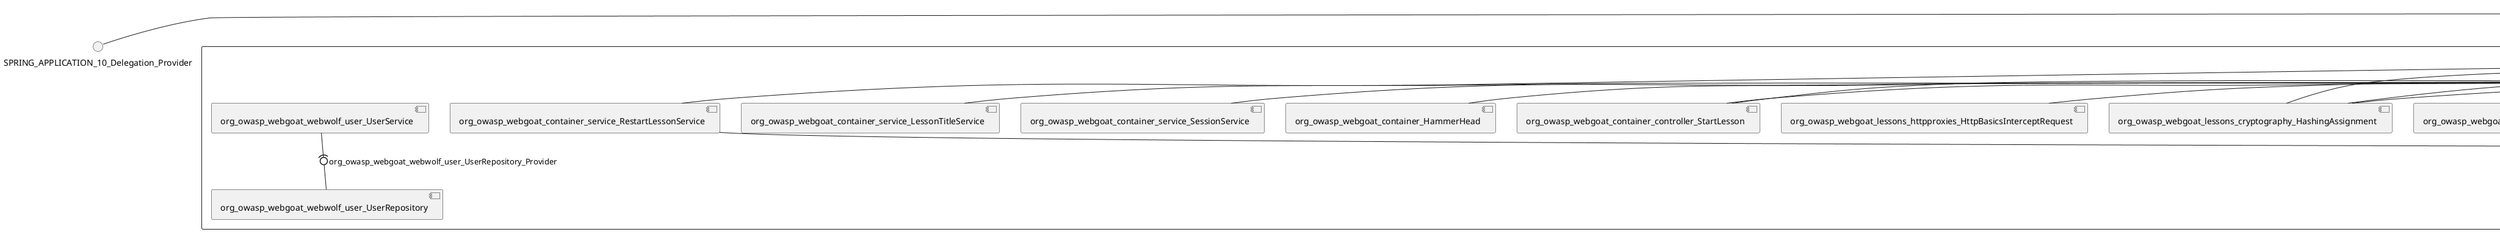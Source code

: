 @startuml
skinparam fixCircleLabelOverlapping true
skinparam componentStyle uml2
() SPRING_APPLICATION_10_Delegation_Provider
() SPRING_APPLICATION_11_Delegation_Provider
() SPRING_APPLICATION_12_Delegation_Provider
() SPRING_APPLICATION_13_Delegation_Provider
() SPRING_APPLICATION_14_Delegation_Provider
() SPRING_APPLICATION_15_Delegation_Provider
() SPRING_APPLICATION_16_Delegation_Provider
() SPRING_APPLICATION_2_Delegation_Provider
() SPRING_APPLICATION_3_Delegation_Provider
() SPRING_APPLICATION_4_Delegation_Provider
() SPRING_APPLICATION_5_Delegation_Provider
() SPRING_APPLICATION_6_Delegation_Provider
() SPRING_APPLICATION_7_Delegation_Provider
() SPRING_APPLICATION_8_Delegation_Provider
() SPRING_APPLICATION_9_Delegation_Provider
() SPRING_APPLICATION_BypassRestrictions_FieldRestrictions_POST_Delegation_Provider
() SPRING_APPLICATION_BypassRestrictions_frontendValidation_POST_Delegation_Provider
() SPRING_APPLICATION_ChromeDevTools_dummy_POST_Delegation_Provider
() SPRING_APPLICATION_ChromeDevTools_network_POST_Delegation_Provider
() SPRING_APPLICATION_CrossSiteScriptingStored_stored_xss_POST_Delegation_Provider
() SPRING_APPLICATION_CrossSiteScriptingStored_stored_xss_follow_up_POST_Delegation_Provider
() SPRING_APPLICATION_CrossSiteScripting_attack1_POST_Delegation_Provider
() SPRING_APPLICATION_CrossSiteScripting_attack3_POST_Delegation_Provider
() SPRING_APPLICATION_CrossSiteScripting_attack4_POST_Delegation_Provider
() SPRING_APPLICATION_CrossSiteScripting_attack5a_GET_Delegation_Provider
() SPRING_APPLICATION_CrossSiteScripting_attack6a_POST_Delegation_Provider
() SPRING_APPLICATION_CrossSiteScripting_dom_follow_up_POST_Delegation_Provider
() SPRING_APPLICATION_CrossSiteScripting_phone_home_xss_POST_Delegation_Provider
() SPRING_APPLICATION_CrossSiteScripting_quiz_GET_POST_Delegation_Provider
() SPRING_APPLICATION_Delegation_Provider
() SPRING_APPLICATION_GET_10_Delegation_Provider
() SPRING_APPLICATION_GET_11_Delegation_Provider
() SPRING_APPLICATION_GET_2_Delegation_Provider
() SPRING_APPLICATION_GET_3_Delegation_Provider
() SPRING_APPLICATION_GET_4_Delegation_Provider
() SPRING_APPLICATION_GET_5_Delegation_Provider
() SPRING_APPLICATION_GET_6_Delegation_Provider
() SPRING_APPLICATION_GET_7_Delegation_Provider
() SPRING_APPLICATION_GET_8_Delegation_Provider
() SPRING_APPLICATION_GET_9_Delegation_Provider
() SPRING_APPLICATION_GET_Delegation_Provider
() SPRING_APPLICATION_HtmlTampering_task_POST_Delegation_Provider
() SPRING_APPLICATION_HttpBasics_attack1_POST_Delegation_Provider
() SPRING_APPLICATION_HttpBasics_attack2_POST_Delegation_Provider
() SPRING_APPLICATION_IDOR_diff_attributes_POST_Delegation_Provider
() SPRING_APPLICATION_IDOR_login_POST_Delegation_Provider
() SPRING_APPLICATION_IDOR_profile_alt_path_POST_Delegation_Provider
() SPRING_APPLICATION_InsecureDeserialization_task_POST_Delegation_Provider
() SPRING_APPLICATION_InsecureLogin_Delegation_Provider
() SPRING_APPLICATION_JWT_decode_POST_Delegation_Provider
() SPRING_APPLICATION_JWT_jku_Delegation_Provider
() SPRING_APPLICATION_JWT_kid_Delegation_Provider
() SPRING_APPLICATION_JWT_quiz_GET_POST_Delegation_Provider
() SPRING_APPLICATION_JWT_refresh_Delegation_Provider
() SPRING_APPLICATION_JWT_secret_POST_Delegation_Provider
() SPRING_APPLICATION_JWT_votings_Delegation_Provider
() SPRING_APPLICATION_LogSpoofing_log_bleeding_POST_Delegation_Provider
() SPRING_APPLICATION_LogSpoofing_log_spoofing_POST_Delegation_Provider
() SPRING_APPLICATION_POST_10_Delegation_Provider
() SPRING_APPLICATION_POST_11_Delegation_Provider
() SPRING_APPLICATION_POST_12_Delegation_Provider
() SPRING_APPLICATION_POST_13_Delegation_Provider
() SPRING_APPLICATION_POST_14_Delegation_Provider
() SPRING_APPLICATION_POST_15_Delegation_Provider
() SPRING_APPLICATION_POST_16_Delegation_Provider
() SPRING_APPLICATION_POST_17_Delegation_Provider
() SPRING_APPLICATION_POST_18_Delegation_Provider
() SPRING_APPLICATION_POST_2_Delegation_Provider
() SPRING_APPLICATION_POST_3_Delegation_Provider
() SPRING_APPLICATION_POST_4_Delegation_Provider
() SPRING_APPLICATION_POST_5_Delegation_Provider
() SPRING_APPLICATION_POST_6_Delegation_Provider
() SPRING_APPLICATION_POST_7_Delegation_Provider
() SPRING_APPLICATION_POST_8_Delegation_Provider
() SPRING_APPLICATION_POST_9_Delegation_Provider
() SPRING_APPLICATION_POST_Delegation_Provider
() SPRING_APPLICATION_PUT_Delegation_Provider
() SPRING_APPLICATION_PasswordReset_ForgotPassword_create_password_reset_link_POST_Delegation_Provider
() SPRING_APPLICATION_PasswordReset_SecurityQuestions_POST_Delegation_Provider
() SPRING_APPLICATION_PasswordReset_reset_Delegation_Provider
() SPRING_APPLICATION_PasswordReset_simple_mail_reset_POST_Delegation_Provider
() SPRING_APPLICATION_PathTraversal_profile_picture_GET_Delegation_Provider
() SPRING_APPLICATION_PathTraversal_profile_picture_fix_GET_Delegation_Provider
() SPRING_APPLICATION_PathTraversal_profile_upload_POST_Delegation_Provider
() SPRING_APPLICATION_PathTraversal_profile_upload_fix_POST_Delegation_Provider
() SPRING_APPLICATION_PathTraversal_profile_upload_remove_user_input_POST_Delegation_Provider
() SPRING_APPLICATION_PathTraversal_random_POST_Delegation_Provider
() SPRING_APPLICATION_PathTraversal_random_picture_GET_Delegation_Provider
() SPRING_APPLICATION_PathTraversal_zip_slip_Delegation_Provider
() SPRING_APPLICATION_SSRF_task1_POST_Delegation_Provider
() SPRING_APPLICATION_SSRF_task2_POST_Delegation_Provider
() SPRING_APPLICATION_SecurePasswords_assignment_POST_Delegation_Provider
() SPRING_APPLICATION_SqlInjectionAdvanced_attack6a_POST_Delegation_Provider
() SPRING_APPLICATION_SqlInjectionAdvanced_attack6b_POST_Delegation_Provider
() SPRING_APPLICATION_SqlInjectionAdvanced_challenge_Login_POST_Delegation_Provider
() SPRING_APPLICATION_SqlInjectionAdvanced_challenge_PUT_Delegation_Provider
() SPRING_APPLICATION_SqlInjectionAdvanced_quiz_GET_POST_Delegation_Provider
() SPRING_APPLICATION_SqlInjectionMitigations_attack10a_POST_Delegation_Provider
() SPRING_APPLICATION_SqlInjectionMitigations_attack10b_POST_Delegation_Provider
() SPRING_APPLICATION_SqlInjectionMitigations_attack12a_POST_Delegation_Provider
() SPRING_APPLICATION_SqlInjectionMitigations_servers_GET_Delegation_Provider
() SPRING_APPLICATION_SqlInjection_assignment5a_POST_Delegation_Provider
() SPRING_APPLICATION_SqlInjection_assignment5b_POST_Delegation_Provider
() SPRING_APPLICATION_SqlInjection_attack10_POST_Delegation_Provider
() SPRING_APPLICATION_SqlInjection_attack2_POST_Delegation_Provider
() SPRING_APPLICATION_SqlInjection_attack3_POST_Delegation_Provider
() SPRING_APPLICATION_SqlInjection_attack4_POST_Delegation_Provider
() SPRING_APPLICATION_SqlInjection_attack5_POST_Delegation_Provider
() SPRING_APPLICATION_SqlInjection_attack8_POST_Delegation_Provider
() SPRING_APPLICATION_SqlInjection_attack9_POST_Delegation_Provider
() SPRING_APPLICATION_SqlOnlyInputValidationOnKeywords_attack_POST_Delegation_Provider
() SPRING_APPLICATION_SqlOnlyInputValidation_attack_POST_Delegation_Provider
() SPRING_APPLICATION_VulnerableComponents_attack1_POST_Delegation_Provider
() SPRING_APPLICATION_WebWolf_GET_Delegation_Provider
() SPRING_APPLICATION_WebWolf_landing_Delegation_Provider
() SPRING_APPLICATION_WebWolf_mail_Delegation_Provider
() SPRING_APPLICATION_challenge_1_POST_Delegation_Provider
() SPRING_APPLICATION_challenge_5_POST_Delegation_Provider
() SPRING_APPLICATION_challenge_7_Delegation_Provider
() SPRING_APPLICATION_challenge_8_Delegation_Provider
() SPRING_APPLICATION_challenge_logo_Delegation_Provider
() SPRING_APPLICATION_cia_quiz_GET_POST_Delegation_Provider
() SPRING_APPLICATION_clientSideFiltering_attack1_POST_Delegation_Provider
() SPRING_APPLICATION_clientSideFiltering_challenge_store_coupons_GET_Delegation_Provider
() SPRING_APPLICATION_clientSideFiltering_getItForFree_POST_Delegation_Provider
() SPRING_APPLICATION_clientSideFiltering_salaries_GET_Delegation_Provider
() SPRING_APPLICATION_crypto_encoding_basic_auth_POST_Delegation_Provider
() SPRING_APPLICATION_crypto_encoding_xor_POST_Delegation_Provider
() SPRING_APPLICATION_crypto_hashing_POST_Delegation_Provider
() SPRING_APPLICATION_crypto_secure_defaults_POST_Delegation_Provider
() SPRING_APPLICATION_crypto_signing_verify_POST_Delegation_Provider
() SPRING_APPLICATION_csrf_feedback_message_POST_Delegation_Provider
() SPRING_APPLICATION_csrf_review_POST_Delegation_Provider
() SPRING_APPLICATION_files_GET_Delegation_Provider
() SPRING_APPLICATION_fileupload_POST_Delegation_Provider
() SPRING_APPLICATION_jwt_Delegation_Provider
() SPRING_APPLICATION_landing_Delegation_Provider
() SPRING_APPLICATION_lesson_template_Delegation_Provider
() SPRING_APPLICATION_login_oauth_mvc_GET_Delegation_Provider
() SPRING_APPLICATION_mail_DELETE_GET_POST_Delegation_Provider
() SPRING_APPLICATION_register_mvc_POST_Delegation_Provider
() SPRING_APPLICATION_registration_GET_Delegation_Provider
() SPRING_APPLICATION_requests_GET_Delegation_Provider
() SPRING_APPLICATION_scoreboard_data_GET_Delegation_Provider
() SPRING_APPLICATION_server_directory_GET_Delegation_Provider
() SPRING_APPLICATION_service_debug_labels_mvc_Delegation_Provider
() SPRING_APPLICATION_service_lessonoverview_mvc_Delegation_Provider
() SPRING_APPLICATION_xxe_comments_GET_Delegation_Provider
rectangle System {
[org_owasp_webgoat_container_HammerHead] [[webgoat-webgoat.repository#_gdnONAzfEe-u4tdABpo8OA]]
[org_owasp_webgoat_container_WebWolfRedirect] [[webgoat-webgoat.repository#_gdnONAzfEe-u4tdABpo8OA]]
[org_owasp_webgoat_container_controller_StartLesson] [[webgoat-webgoat.repository#_gdnONAzfEe-u4tdABpo8OA]]
[org_owasp_webgoat_container_controller_Welcome] [[webgoat-webgoat.repository#_gdnONAzfEe-u4tdABpo8OA]]
[org_owasp_webgoat_container_i18n_PluginMessages_Provider] [[webgoat-webgoat.repository#_gdnONAzfEe-u4tdABpo8OA]]
[org_owasp_webgoat_container_service_EnvironmentService] [[webgoat-webgoat.repository#_gdnONAzfEe-u4tdABpo8OA]]
[org_owasp_webgoat_container_service_HintService] [[webgoat-webgoat.repository#_gdnONAzfEe-u4tdABpo8OA]]
[org_owasp_webgoat_container_service_LabelDebugService] [[webgoat-webgoat.repository#_gdnONAzfEe-u4tdABpo8OA]]
[org_owasp_webgoat_container_service_LabelService] [[webgoat-webgoat.repository#_gdnONAzfEe-u4tdABpo8OA]]
[org_owasp_webgoat_container_service_LessonInfoService] [[webgoat-webgoat.repository#_gdnONAzfEe-u4tdABpo8OA]]
[org_owasp_webgoat_container_service_LessonMenuService] [[webgoat-webgoat.repository#_gdnONAzfEe-u4tdABpo8OA]]
[org_owasp_webgoat_container_service_LessonProgressService] [[webgoat-webgoat.repository#_gdnONAzfEe-u4tdABpo8OA]]
[org_owasp_webgoat_container_service_LessonTitleService] [[webgoat-webgoat.repository#_gdnONAzfEe-u4tdABpo8OA]]
[org_owasp_webgoat_container_service_ReportCardService] [[webgoat-webgoat.repository#_gdnONAzfEe-u4tdABpo8OA]]
[org_owasp_webgoat_container_service_RestartLessonService] [[webgoat-webgoat.repository#_gdnONAzfEe-u4tdABpo8OA]]
[org_owasp_webgoat_container_service_SessionService] [[webgoat-webgoat.repository#_gdnONAzfEe-u4tdABpo8OA]]
[org_owasp_webgoat_container_session_UserSessionData_Provider] [[webgoat-webgoat.repository#_gdnONAzfEe-u4tdABpo8OA]]
[org_owasp_webgoat_container_session_WebSession_Provider] [[webgoat-webgoat.repository#_gdnONAzfEe-u4tdABpo8OA]]
[org_owasp_webgoat_container_users_RegistrationController] [[webgoat-webgoat.repository#_gdnONAzfEe-u4tdABpo8OA]]
[org_owasp_webgoat_container_users_Scoreboard] [[webgoat-webgoat.repository#_gdnONAzfEe-u4tdABpo8OA]]
[org_owasp_webgoat_container_users_UserRepository] [[webgoat-webgoat.repository#_gdnONAzfEe-u4tdABpo8OA]]
[org_owasp_webgoat_container_users_UserService] [[webgoat-webgoat.repository#_gdnONAzfEe-u4tdABpo8OA]]
[org_owasp_webgoat_container_users_UserTrackerRepository] [[webgoat-webgoat.repository#_gdnONAzfEe-u4tdABpo8OA]]
[org_owasp_webgoat_lessons_authbypass_VerifyAccount] [[webgoat-webgoat.repository#_gdnONAzfEe-u4tdABpo8OA]]
[org_owasp_webgoat_lessons_bypassrestrictions_BypassRestrictionsFieldRestrictions] [[webgoat-webgoat.repository#_gdnONAzfEe-u4tdABpo8OA]]
[org_owasp_webgoat_lessons_bypassrestrictions_BypassRestrictionsFrontendValidation] [[webgoat-webgoat.repository#_gdnONAzfEe-u4tdABpo8OA]]
[org_owasp_webgoat_lessons_challenges_FlagController] [[webgoat-webgoat.repository#_gdnONAzfEe-u4tdABpo8OA]]
[org_owasp_webgoat_lessons_challenges_challenge1_Assignment1] [[webgoat-webgoat.repository#_gdnONAzfEe-u4tdABpo8OA]]
[org_owasp_webgoat_lessons_challenges_challenge1_ImageServlet] [[webgoat-webgoat.repository#_gdnONAzfEe-u4tdABpo8OA]]
[org_owasp_webgoat_lessons_challenges_challenge5_Assignment5] [[webgoat-webgoat.repository#_gdnONAzfEe-u4tdABpo8OA]]
[org_owasp_webgoat_lessons_challenges_challenge7_Assignment7] [[webgoat-webgoat.repository#_gdnONAzfEe-u4tdABpo8OA]]
[org_owasp_webgoat_lessons_challenges_challenge8_Assignment8] [[webgoat-webgoat.repository#_gdnONAzfEe-u4tdABpo8OA]]
[org_owasp_webgoat_lessons_chromedevtools_NetworkDummy] [[webgoat-webgoat.repository#_gdnONAzfEe-u4tdABpo8OA]]
[org_owasp_webgoat_lessons_chromedevtools_NetworkLesson] [[webgoat-webgoat.repository#_gdnONAzfEe-u4tdABpo8OA]]
[org_owasp_webgoat_lessons_cia_CIAQuiz] [[webgoat-webgoat.repository#_gdnONAzfEe-u4tdABpo8OA]]
[org_owasp_webgoat_lessons_clientsidefiltering_ClientSideFilteringAssignment] [[webgoat-webgoat.repository#_gdnONAzfEe-u4tdABpo8OA]]
[org_owasp_webgoat_lessons_clientsidefiltering_ClientSideFilteringFreeAssignment] [[webgoat-webgoat.repository#_gdnONAzfEe-u4tdABpo8OA]]
[org_owasp_webgoat_lessons_clientsidefiltering_Salaries] [[webgoat-webgoat.repository#_gdnONAzfEe-u4tdABpo8OA]]
[org_owasp_webgoat_lessons_clientsidefiltering_ShopEndpoint] [[webgoat-webgoat.repository#_gdnONAzfEe-u4tdABpo8OA]]
[org_owasp_webgoat_lessons_cryptography_EncodingAssignment] [[webgoat-webgoat.repository#_gdnONAzfEe-u4tdABpo8OA]]
[org_owasp_webgoat_lessons_cryptography_HashingAssignment] [[webgoat-webgoat.repository#_gdnONAzfEe-u4tdABpo8OA]]
[org_owasp_webgoat_lessons_cryptography_SecureDefaultsAssignment] [[webgoat-webgoat.repository#_gdnONAzfEe-u4tdABpo8OA]]
[org_owasp_webgoat_lessons_cryptography_SigningAssignment] [[webgoat-webgoat.repository#_gdnONAzfEe-u4tdABpo8OA]]
[org_owasp_webgoat_lessons_cryptography_XOREncodingAssignment] [[webgoat-webgoat.repository#_gdnONAzfEe-u4tdABpo8OA]]
[org_owasp_webgoat_lessons_csrf_CSRFConfirmFlag1] [[webgoat-webgoat.repository#_gdnONAzfEe-u4tdABpo8OA]]
[org_owasp_webgoat_lessons_csrf_CSRFFeedback] [[webgoat-webgoat.repository#_gdnONAzfEe-u4tdABpo8OA]]
[org_owasp_webgoat_lessons_csrf_CSRFGetFlag] [[webgoat-webgoat.repository#_gdnONAzfEe-u4tdABpo8OA]]
[org_owasp_webgoat_lessons_csrf_CSRFLogin] [[webgoat-webgoat.repository#_gdnONAzfEe-u4tdABpo8OA]]
[org_owasp_webgoat_lessons_csrf_ForgedReviews] [[webgoat-webgoat.repository#_gdnONAzfEe-u4tdABpo8OA]]
[org_owasp_webgoat_lessons_csrf_ObjectMapper_Provider] [[webgoat-webgoat.repository#_gdnONAzfEe-u4tdABpo8OA]]
[org_owasp_webgoat_lessons_deserialization_InsecureDeserializationTask] [[webgoat-webgoat.repository#_gdnONAzfEe-u4tdABpo8OA]]
[org_owasp_webgoat_lessons_hijacksession_HijackSessionAssignment] [[webgoat-webgoat.repository#_gdnONAzfEe-u4tdABpo8OA]]
[org_owasp_webgoat_lessons_hijacksession_cas_HijackSessionAuthenticationProvider] [[webgoat-webgoat.repository#_gdnONAzfEe-u4tdABpo8OA]]
[org_owasp_webgoat_lessons_htmltampering_HtmlTamperingTask] [[webgoat-webgoat.repository#_gdnONAzfEe-u4tdABpo8OA]]
[org_owasp_webgoat_lessons_httpbasics_HttpBasicsLesson] [[webgoat-webgoat.repository#_gdnONAzfEe-u4tdABpo8OA]]
[org_owasp_webgoat_lessons_httpbasics_HttpBasicsQuiz] [[webgoat-webgoat.repository#_gdnONAzfEe-u4tdABpo8OA]]
[org_owasp_webgoat_lessons_httpproxies_HttpBasicsInterceptRequest] [[webgoat-webgoat.repository#_gdnONAzfEe-u4tdABpo8OA]]
[org_owasp_webgoat_lessons_idor_IDORDiffAttributes] [[webgoat-webgoat.repository#_gdnONAzfEe-u4tdABpo8OA]]
[org_owasp_webgoat_lessons_idor_IDOREditOtherProfile] [[webgoat-webgoat.repository#_gdnONAzfEe-u4tdABpo8OA]]
[org_owasp_webgoat_lessons_idor_IDORLogin] [[webgoat-webgoat.repository#_gdnONAzfEe-u4tdABpo8OA]]
[org_owasp_webgoat_lessons_idor_IDORViewOtherProfile] [[webgoat-webgoat.repository#_gdnONAzfEe-u4tdABpo8OA]]
[org_owasp_webgoat_lessons_idor_IDORViewOwnProfile] [[webgoat-webgoat.repository#_gdnONAzfEe-u4tdABpo8OA]]
[org_owasp_webgoat_lessons_idor_IDORViewOwnProfileAltUrl] [[webgoat-webgoat.repository#_gdnONAzfEe-u4tdABpo8OA]]
[org_owasp_webgoat_lessons_insecurelogin_InsecureLoginTask] [[webgoat-webgoat.repository#_gdnONAzfEe-u4tdABpo8OA]]
[org_owasp_webgoat_lessons_jwt_JWTDecodeEndpoint] [[webgoat-webgoat.repository#_gdnONAzfEe-u4tdABpo8OA]]
[org_owasp_webgoat_lessons_jwt_JWTQuiz] [[webgoat-webgoat.repository#_gdnONAzfEe-u4tdABpo8OA]]
[org_owasp_webgoat_lessons_jwt_JWTRefreshEndpoint] [[webgoat-webgoat.repository#_gdnONAzfEe-u4tdABpo8OA]]
[org_owasp_webgoat_lessons_jwt_JWTSecretKeyEndpoint] [[webgoat-webgoat.repository#_gdnONAzfEe-u4tdABpo8OA]]
[org_owasp_webgoat_lessons_jwt_JWTVotesEndpoint] [[webgoat-webgoat.repository#_gdnONAzfEe-u4tdABpo8OA]]
[org_owasp_webgoat_lessons_jwt_claimmisuse_JWTHeaderJKUEndpoint] [[webgoat-webgoat.repository#_gdnONAzfEe-u4tdABpo8OA]]
[org_owasp_webgoat_lessons_jwt_claimmisuse_JWTHeaderKIDEndpoint] [[webgoat-webgoat.repository#_gdnONAzfEe-u4tdABpo8OA]]
[org_owasp_webgoat_lessons_lessontemplate_SampleAttack] [[webgoat-webgoat.repository#_gdnONAzfEe-u4tdABpo8OA]]
[org_owasp_webgoat_lessons_logging_LogBleedingTask] [[webgoat-webgoat.repository#_gdnONAzfEe-u4tdABpo8OA]]
[org_owasp_webgoat_lessons_logging_LogSpoofingTask] [[webgoat-webgoat.repository#_gdnONAzfEe-u4tdABpo8OA]]
[org_owasp_webgoat_lessons_missingac_MissingFunctionACHiddenMenus] [[webgoat-webgoat.repository#_gdnONAzfEe-u4tdABpo8OA]]
[org_owasp_webgoat_lessons_missingac_MissingFunctionACUsers] [[webgoat-webgoat.repository#_gdnONAzfEe-u4tdABpo8OA]]
[org_owasp_webgoat_lessons_missingac_MissingFunctionACYourHash] [[webgoat-webgoat.repository#_gdnONAzfEe-u4tdABpo8OA]]
[org_owasp_webgoat_lessons_missingac_MissingFunctionACYourHashAdmin] [[webgoat-webgoat.repository#_gdnONAzfEe-u4tdABpo8OA]]
[org_owasp_webgoat_lessons_passwordreset_QuestionsAssignment] [[webgoat-webgoat.repository#_gdnONAzfEe-u4tdABpo8OA]]
[org_owasp_webgoat_lessons_passwordreset_ResetLinkAssignment] [[webgoat-webgoat.repository#_gdnONAzfEe-u4tdABpo8OA]]
[org_owasp_webgoat_lessons_passwordreset_ResetLinkAssignmentForgotPassword] [[webgoat-webgoat.repository#_gdnONAzfEe-u4tdABpo8OA]]
[org_owasp_webgoat_lessons_passwordreset_SecurityQuestionAssignment] [[webgoat-webgoat.repository#_gdnONAzfEe-u4tdABpo8OA]]
[org_owasp_webgoat_lessons_passwordreset_SimpleMailAssignment] [[webgoat-webgoat.repository#_gdnONAzfEe-u4tdABpo8OA]]
[org_owasp_webgoat_lessons_passwordreset_TriedQuestions] [[webgoat-webgoat.repository#_gdnONAzfEe-u4tdABpo8OA]]
[org_owasp_webgoat_lessons_pathtraversal_ProfileUpload] [[webgoat-webgoat.repository#_gdnONAzfEe-u4tdABpo8OA]]
[org_owasp_webgoat_lessons_pathtraversal_ProfileUploadFix] [[webgoat-webgoat.repository#_gdnONAzfEe-u4tdABpo8OA]]
[org_owasp_webgoat_lessons_pathtraversal_ProfileUploadRemoveUserInput] [[webgoat-webgoat.repository#_gdnONAzfEe-u4tdABpo8OA]]
[org_owasp_webgoat_lessons_pathtraversal_ProfileUploadRetrieval] [[webgoat-webgoat.repository#_gdnONAzfEe-u4tdABpo8OA]]
[org_owasp_webgoat_lessons_pathtraversal_ProfileZipSlip] [[webgoat-webgoat.repository#_gdnONAzfEe-u4tdABpo8OA]]
[org_owasp_webgoat_lessons_securepasswords_SecurePasswordsAssignment] [[webgoat-webgoat.repository#_gdnONAzfEe-u4tdABpo8OA]]
[org_owasp_webgoat_lessons_spoofcookie_SpoofCookieAssignment] [[webgoat-webgoat.repository#_gdnONAzfEe-u4tdABpo8OA]]
[org_owasp_webgoat_lessons_sqlinjection_advanced_SqlInjectionChallenge] [[webgoat-webgoat.repository#_gdnONAzfEe-u4tdABpo8OA]]
[org_owasp_webgoat_lessons_sqlinjection_advanced_SqlInjectionChallengeLogin] [[webgoat-webgoat.repository#_gdnONAzfEe-u4tdABpo8OA]]
[org_owasp_webgoat_lessons_sqlinjection_advanced_SqlInjectionLesson6a] [[webgoat-webgoat.repository#_gdnONAzfEe-u4tdABpo8OA]]
[org_owasp_webgoat_lessons_sqlinjection_advanced_SqlInjectionLesson6b] [[webgoat-webgoat.repository#_gdnONAzfEe-u4tdABpo8OA]]
[org_owasp_webgoat_lessons_sqlinjection_advanced_SqlInjectionQuiz] [[webgoat-webgoat.repository#_gdnONAzfEe-u4tdABpo8OA]]
[org_owasp_webgoat_lessons_sqlinjection_introduction_SqlInjectionLesson10] [[webgoat-webgoat.repository#_gdnONAzfEe-u4tdABpo8OA]]
[org_owasp_webgoat_lessons_sqlinjection_introduction_SqlInjectionLesson2] [[webgoat-webgoat.repository#_gdnONAzfEe-u4tdABpo8OA]]
[org_owasp_webgoat_lessons_sqlinjection_introduction_SqlInjectionLesson3] [[webgoat-webgoat.repository#_gdnONAzfEe-u4tdABpo8OA]]
[org_owasp_webgoat_lessons_sqlinjection_introduction_SqlInjectionLesson4] [[webgoat-webgoat.repository#_gdnONAzfEe-u4tdABpo8OA]]
[org_owasp_webgoat_lessons_sqlinjection_introduction_SqlInjectionLesson5] [[webgoat-webgoat.repository#_gdnONAzfEe-u4tdABpo8OA]]
[org_owasp_webgoat_lessons_sqlinjection_introduction_SqlInjectionLesson5a] [[webgoat-webgoat.repository#_gdnONAzfEe-u4tdABpo8OA]]
[org_owasp_webgoat_lessons_sqlinjection_introduction_SqlInjectionLesson5b] [[webgoat-webgoat.repository#_gdnONAzfEe-u4tdABpo8OA]]
[org_owasp_webgoat_lessons_sqlinjection_introduction_SqlInjectionLesson8] [[webgoat-webgoat.repository#_gdnONAzfEe-u4tdABpo8OA]]
[org_owasp_webgoat_lessons_sqlinjection_introduction_SqlInjectionLesson9] [[webgoat-webgoat.repository#_gdnONAzfEe-u4tdABpo8OA]]
[org_owasp_webgoat_lessons_sqlinjection_mitigation_Servers] [[webgoat-webgoat.repository#_gdnONAzfEe-u4tdABpo8OA]]
[org_owasp_webgoat_lessons_sqlinjection_mitigation_SqlInjectionLesson10a] [[webgoat-webgoat.repository#_gdnONAzfEe-u4tdABpo8OA]]
[org_owasp_webgoat_lessons_sqlinjection_mitigation_SqlInjectionLesson10b] [[webgoat-webgoat.repository#_gdnONAzfEe-u4tdABpo8OA]]
[org_owasp_webgoat_lessons_sqlinjection_mitigation_SqlInjectionLesson13] [[webgoat-webgoat.repository#_gdnONAzfEe-u4tdABpo8OA]]
[org_owasp_webgoat_lessons_sqlinjection_mitigation_SqlOnlyInputValidation] [[webgoat-webgoat.repository#_gdnONAzfEe-u4tdABpo8OA]]
[org_owasp_webgoat_lessons_sqlinjection_mitigation_SqlOnlyInputValidationOnKeywords] [[webgoat-webgoat.repository#_gdnONAzfEe-u4tdABpo8OA]]
[org_owasp_webgoat_lessons_ssrf_SSRFTask1] [[webgoat-webgoat.repository#_gdnONAzfEe-u4tdABpo8OA]]
[org_owasp_webgoat_lessons_ssrf_SSRFTask2] [[webgoat-webgoat.repository#_gdnONAzfEe-u4tdABpo8OA]]
[org_owasp_webgoat_lessons_vulnerablecomponents_VulnerableComponentsLesson] [[webgoat-webgoat.repository#_gdnONAzfEe-u4tdABpo8OA]]
[org_owasp_webgoat_lessons_webwolfintroduction_LandingAssignment] [[webgoat-webgoat.repository#_gdnONAzfEe-u4tdABpo8OA]]
[org_owasp_webgoat_lessons_webwolfintroduction_MailAssignment] [[webgoat-webgoat.repository#_gdnONAzfEe-u4tdABpo8OA]]
[org_owasp_webgoat_lessons_xss_CrossSiteScriptingLesson1] [[webgoat-webgoat.repository#_gdnONAzfEe-u4tdABpo8OA]]
[org_owasp_webgoat_lessons_xss_CrossSiteScriptingLesson3] [[webgoat-webgoat.repository#_gdnONAzfEe-u4tdABpo8OA]]
[org_owasp_webgoat_lessons_xss_CrossSiteScriptingLesson4] [[webgoat-webgoat.repository#_gdnONAzfEe-u4tdABpo8OA]]
[org_owasp_webgoat_lessons_xss_CrossSiteScriptingLesson5a] [[webgoat-webgoat.repository#_gdnONAzfEe-u4tdABpo8OA]]
[org_owasp_webgoat_lessons_xss_CrossSiteScriptingLesson6a] [[webgoat-webgoat.repository#_gdnONAzfEe-u4tdABpo8OA]]
[org_owasp_webgoat_lessons_xss_CrossSiteScriptingQuiz] [[webgoat-webgoat.repository#_gdnONAzfEe-u4tdABpo8OA]]
[org_owasp_webgoat_lessons_xss_DOMCrossSiteScripting] [[webgoat-webgoat.repository#_gdnONAzfEe-u4tdABpo8OA]]
[org_owasp_webgoat_lessons_xss_DOMCrossSiteScriptingVerifier] [[webgoat-webgoat.repository#_gdnONAzfEe-u4tdABpo8OA]]
[org_owasp_webgoat_lessons_xss_stored_StoredCrossSiteScriptingVerifier] [[webgoat-webgoat.repository#_gdnONAzfEe-u4tdABpo8OA]]
[org_owasp_webgoat_lessons_xss_stored_StoredXssComments] [[webgoat-webgoat.repository#_gdnONAzfEe-u4tdABpo8OA]]
[org_owasp_webgoat_lessons_xxe_BlindSendFileAssignment] [[webgoat-webgoat.repository#_gdnONAzfEe-u4tdABpo8OA]]
[org_owasp_webgoat_lessons_xxe_CommentsCache] [[webgoat-webgoat.repository#_gdnONAzfEe-u4tdABpo8OA]]
[org_owasp_webgoat_lessons_xxe_CommentsEndpoint] [[webgoat-webgoat.repository#_gdnONAzfEe-u4tdABpo8OA]]
[org_owasp_webgoat_lessons_xxe_ContentTypeAssignment] [[webgoat-webgoat.repository#_gdnONAzfEe-u4tdABpo8OA]]
[org_owasp_webgoat_lessons_xxe_SimpleXXE] [[webgoat-webgoat.repository#_gdnONAzfEe-u4tdABpo8OA]]
[org_owasp_webgoat_webwolf_FileServer] [[webgoat-webgoat.repository#_gdnONAzfEe-u4tdABpo8OA]]
[org_owasp_webgoat_webwolf_jwt_JWTController] [[webgoat-webgoat.repository#_gdnONAzfEe-u4tdABpo8OA]]
[org_owasp_webgoat_webwolf_mailbox_MailboxController] [[webgoat-webgoat.repository#_gdnONAzfEe-u4tdABpo8OA]]
[org_owasp_webgoat_webwolf_mailbox_MailboxRepository] [[webgoat-webgoat.repository#_gdnONAzfEe-u4tdABpo8OA]]
[org_owasp_webgoat_webwolf_requests_LandingPage] [[webgoat-webgoat.repository#_gdnONAzfEe-u4tdABpo8OA]]
[org_owasp_webgoat_webwolf_requests_Requests] [[webgoat-webgoat.repository#_gdnONAzfEe-u4tdABpo8OA]]
[org_owasp_webgoat_webwolf_user_UserRepository] [[webgoat-webgoat.repository#_gdnONAzfEe-u4tdABpo8OA]]
[org_owasp_webgoat_webwolf_user_UserService] [[webgoat-webgoat.repository#_gdnONAzfEe-u4tdABpo8OA]]
port SPRING_APPLICATION_10_Provider
SPRING_APPLICATION_10_Delegation_Provider - SPRING_APPLICATION_10_Provider
SPRING_APPLICATION_10_Provider - [org_owasp_webgoat_lessons_cryptography_SigningAssignment]
port SPRING_APPLICATION_11_Provider
SPRING_APPLICATION_11_Delegation_Provider - SPRING_APPLICATION_11_Provider
SPRING_APPLICATION_11_Provider - [org_owasp_webgoat_container_controller_StartLesson]
port SPRING_APPLICATION_12_Provider
SPRING_APPLICATION_12_Delegation_Provider - SPRING_APPLICATION_12_Provider
SPRING_APPLICATION_12_Provider - [org_owasp_webgoat_container_service_RestartLessonService]
port SPRING_APPLICATION_13_Provider
SPRING_APPLICATION_13_Delegation_Provider - SPRING_APPLICATION_13_Provider
SPRING_APPLICATION_13_Provider - [org_owasp_webgoat_container_service_LessonTitleService]
port SPRING_APPLICATION_14_Provider
SPRING_APPLICATION_14_Delegation_Provider - SPRING_APPLICATION_14_Provider
SPRING_APPLICATION_14_Provider - [org_owasp_webgoat_lessons_cryptography_HashingAssignment]
port SPRING_APPLICATION_15_Provider
SPRING_APPLICATION_15_Delegation_Provider - SPRING_APPLICATION_15_Provider
SPRING_APPLICATION_15_Provider - [org_owasp_webgoat_container_service_SessionService]
port SPRING_APPLICATION_16_Provider
SPRING_APPLICATION_16_Delegation_Provider - SPRING_APPLICATION_16_Provider
SPRING_APPLICATION_16_Provider - [org_owasp_webgoat_container_HammerHead]
port SPRING_APPLICATION_2_Provider
SPRING_APPLICATION_2_Delegation_Provider - SPRING_APPLICATION_2_Provider
SPRING_APPLICATION_2_Provider - [org_owasp_webgoat_webwolf_FileServer]
port SPRING_APPLICATION_3_Provider
SPRING_APPLICATION_3_Delegation_Provider - SPRING_APPLICATION_3_Provider
SPRING_APPLICATION_3_Provider - [org_owasp_webgoat_container_service_LabelDebugService]
port SPRING_APPLICATION_4_Provider
SPRING_APPLICATION_4_Delegation_Provider - SPRING_APPLICATION_4_Provider
SPRING_APPLICATION_4_Provider - [org_owasp_webgoat_lessons_httpproxies_HttpBasicsInterceptRequest]
port SPRING_APPLICATION_5_Provider
SPRING_APPLICATION_5_Delegation_Provider - SPRING_APPLICATION_5_Provider
SPRING_APPLICATION_5_Provider - [org_owasp_webgoat_lessons_cryptography_HashingAssignment]
port SPRING_APPLICATION_6_Provider
SPRING_APPLICATION_6_Delegation_Provider - SPRING_APPLICATION_6_Provider
SPRING_APPLICATION_6_Provider - [org_owasp_webgoat_lessons_xxe_SimpleXXE]
port SPRING_APPLICATION_7_Provider
SPRING_APPLICATION_7_Delegation_Provider - SPRING_APPLICATION_7_Provider
SPRING_APPLICATION_7_Provider - [org_owasp_webgoat_container_controller_StartLesson]
port SPRING_APPLICATION_8_Provider
SPRING_APPLICATION_8_Delegation_Provider - SPRING_APPLICATION_8_Provider
SPRING_APPLICATION_8_Provider - [org_owasp_webgoat_container_service_LessonMenuService]
port SPRING_APPLICATION_9_Provider
SPRING_APPLICATION_9_Delegation_Provider - SPRING_APPLICATION_9_Provider
SPRING_APPLICATION_9_Provider - [org_owasp_webgoat_container_service_LessonInfoService]
port SPRING_APPLICATION_BypassRestrictions_FieldRestrictions_POST_Provider
SPRING_APPLICATION_BypassRestrictions_FieldRestrictions_POST_Delegation_Provider - SPRING_APPLICATION_BypassRestrictions_FieldRestrictions_POST_Provider
SPRING_APPLICATION_BypassRestrictions_FieldRestrictions_POST_Provider - [org_owasp_webgoat_lessons_bypassrestrictions_BypassRestrictionsFieldRestrictions]
port SPRING_APPLICATION_BypassRestrictions_frontendValidation_POST_Provider
SPRING_APPLICATION_BypassRestrictions_frontendValidation_POST_Delegation_Provider - SPRING_APPLICATION_BypassRestrictions_frontendValidation_POST_Provider
SPRING_APPLICATION_BypassRestrictions_frontendValidation_POST_Provider - [org_owasp_webgoat_lessons_bypassrestrictions_BypassRestrictionsFrontendValidation]
port SPRING_APPLICATION_ChromeDevTools_dummy_POST_Provider
SPRING_APPLICATION_ChromeDevTools_dummy_POST_Delegation_Provider - SPRING_APPLICATION_ChromeDevTools_dummy_POST_Provider
SPRING_APPLICATION_ChromeDevTools_dummy_POST_Provider - [org_owasp_webgoat_lessons_chromedevtools_NetworkDummy]
port SPRING_APPLICATION_ChromeDevTools_network_POST_Provider
SPRING_APPLICATION_ChromeDevTools_network_POST_Delegation_Provider - SPRING_APPLICATION_ChromeDevTools_network_POST_Provider
SPRING_APPLICATION_ChromeDevTools_network_POST_Provider - [org_owasp_webgoat_lessons_chromedevtools_NetworkLesson]
port SPRING_APPLICATION_CrossSiteScriptingStored_stored_xss_POST_Provider
SPRING_APPLICATION_CrossSiteScriptingStored_stored_xss_POST_Delegation_Provider - SPRING_APPLICATION_CrossSiteScriptingStored_stored_xss_POST_Provider
SPRING_APPLICATION_CrossSiteScriptingStored_stored_xss_POST_Provider - [org_owasp_webgoat_lessons_xss_stored_StoredXssComments]
port SPRING_APPLICATION_CrossSiteScriptingStored_stored_xss_follow_up_POST_Provider
SPRING_APPLICATION_CrossSiteScriptingStored_stored_xss_follow_up_POST_Delegation_Provider - SPRING_APPLICATION_CrossSiteScriptingStored_stored_xss_follow_up_POST_Provider
SPRING_APPLICATION_CrossSiteScriptingStored_stored_xss_follow_up_POST_Provider - [org_owasp_webgoat_lessons_xss_stored_StoredCrossSiteScriptingVerifier]
port SPRING_APPLICATION_CrossSiteScripting_attack1_POST_Provider
SPRING_APPLICATION_CrossSiteScripting_attack1_POST_Delegation_Provider - SPRING_APPLICATION_CrossSiteScripting_attack1_POST_Provider
SPRING_APPLICATION_CrossSiteScripting_attack1_POST_Provider - [org_owasp_webgoat_lessons_xss_CrossSiteScriptingLesson1]
port SPRING_APPLICATION_CrossSiteScripting_attack3_POST_Provider
SPRING_APPLICATION_CrossSiteScripting_attack3_POST_Delegation_Provider - SPRING_APPLICATION_CrossSiteScripting_attack3_POST_Provider
SPRING_APPLICATION_CrossSiteScripting_attack3_POST_Provider - [org_owasp_webgoat_lessons_xss_CrossSiteScriptingLesson3]
port SPRING_APPLICATION_CrossSiteScripting_attack4_POST_Provider
SPRING_APPLICATION_CrossSiteScripting_attack4_POST_Delegation_Provider - SPRING_APPLICATION_CrossSiteScripting_attack4_POST_Provider
SPRING_APPLICATION_CrossSiteScripting_attack4_POST_Provider - [org_owasp_webgoat_lessons_xss_CrossSiteScriptingLesson4]
port SPRING_APPLICATION_CrossSiteScripting_attack5a_GET_Provider
SPRING_APPLICATION_CrossSiteScripting_attack5a_GET_Delegation_Provider - SPRING_APPLICATION_CrossSiteScripting_attack5a_GET_Provider
SPRING_APPLICATION_CrossSiteScripting_attack5a_GET_Provider - [org_owasp_webgoat_lessons_xss_CrossSiteScriptingLesson5a]
port SPRING_APPLICATION_CrossSiteScripting_attack6a_POST_Provider
SPRING_APPLICATION_CrossSiteScripting_attack6a_POST_Delegation_Provider - SPRING_APPLICATION_CrossSiteScripting_attack6a_POST_Provider
SPRING_APPLICATION_CrossSiteScripting_attack6a_POST_Provider - [org_owasp_webgoat_lessons_xss_CrossSiteScriptingLesson6a]
port SPRING_APPLICATION_CrossSiteScripting_dom_follow_up_POST_Provider
SPRING_APPLICATION_CrossSiteScripting_dom_follow_up_POST_Delegation_Provider - SPRING_APPLICATION_CrossSiteScripting_dom_follow_up_POST_Provider
SPRING_APPLICATION_CrossSiteScripting_dom_follow_up_POST_Provider - [org_owasp_webgoat_lessons_xss_DOMCrossSiteScriptingVerifier]
port SPRING_APPLICATION_CrossSiteScripting_phone_home_xss_POST_Provider
SPRING_APPLICATION_CrossSiteScripting_phone_home_xss_POST_Delegation_Provider - SPRING_APPLICATION_CrossSiteScripting_phone_home_xss_POST_Provider
SPRING_APPLICATION_CrossSiteScripting_phone_home_xss_POST_Provider - [org_owasp_webgoat_lessons_xss_DOMCrossSiteScripting]
port SPRING_APPLICATION_CrossSiteScripting_quiz_GET_POST_Provider
SPRING_APPLICATION_CrossSiteScripting_quiz_GET_POST_Delegation_Provider - SPRING_APPLICATION_CrossSiteScripting_quiz_GET_POST_Provider
SPRING_APPLICATION_CrossSiteScripting_quiz_GET_POST_Provider - [org_owasp_webgoat_lessons_xss_CrossSiteScriptingQuiz]
port SPRING_APPLICATION_Provider
SPRING_APPLICATION_Delegation_Provider - SPRING_APPLICATION_Provider
SPRING_APPLICATION_Provider - [org_owasp_webgoat_lessons_jwt_JWTSecretKeyEndpoint]
port SPRING_APPLICATION_GET_10_Provider
SPRING_APPLICATION_GET_10_Delegation_Provider - SPRING_APPLICATION_GET_10_Provider
SPRING_APPLICATION_GET_10_Provider - [org_owasp_webgoat_lessons_xss_stored_StoredXssComments]
port SPRING_APPLICATION_GET_11_Provider
SPRING_APPLICATION_GET_11_Delegation_Provider - SPRING_APPLICATION_GET_11_Provider
SPRING_APPLICATION_GET_11_Provider - [org_owasp_webgoat_container_controller_Welcome]
port SPRING_APPLICATION_GET_2_Provider
SPRING_APPLICATION_GET_2_Delegation_Provider - SPRING_APPLICATION_GET_2_Provider
SPRING_APPLICATION_GET_2_Provider - [org_owasp_webgoat_lessons_csrf_ForgedReviews]
port SPRING_APPLICATION_GET_3_Provider
SPRING_APPLICATION_GET_3_Delegation_Provider - SPRING_APPLICATION_GET_3_Provider
SPRING_APPLICATION_GET_3_Provider - [org_owasp_webgoat_lessons_missingac_MissingFunctionACUsers]
port SPRING_APPLICATION_GET_4_Provider
SPRING_APPLICATION_GET_4_Delegation_Provider - SPRING_APPLICATION_GET_4_Provider
SPRING_APPLICATION_GET_4_Provider - [org_owasp_webgoat_lessons_spoofcookie_SpoofCookieAssignment]
port SPRING_APPLICATION_GET_5_Provider
SPRING_APPLICATION_GET_5_Delegation_Provider - SPRING_APPLICATION_GET_5_Provider
SPRING_APPLICATION_GET_5_Provider - [org_owasp_webgoat_lessons_idor_IDORViewOwnProfile]
port SPRING_APPLICATION_GET_6_Provider
SPRING_APPLICATION_GET_6_Delegation_Provider - SPRING_APPLICATION_GET_6_Provider
SPRING_APPLICATION_GET_6_Provider - [org_owasp_webgoat_lessons_idor_IDORViewOtherProfile]
port SPRING_APPLICATION_GET_7_Provider
SPRING_APPLICATION_GET_7_Delegation_Provider - SPRING_APPLICATION_GET_7_Provider
SPRING_APPLICATION_GET_7_Provider - [org_owasp_webgoat_lessons_cryptography_EncodingAssignment]
port SPRING_APPLICATION_GET_8_Provider
SPRING_APPLICATION_GET_8_Delegation_Provider - SPRING_APPLICATION_GET_8_Provider
SPRING_APPLICATION_GET_8_Provider - [org_owasp_webgoat_container_service_LabelService]
port SPRING_APPLICATION_GET_9_Provider
SPRING_APPLICATION_GET_9_Delegation_Provider - SPRING_APPLICATION_GET_9_Provider
SPRING_APPLICATION_GET_9_Provider - [org_owasp_webgoat_container_service_HintService]
port SPRING_APPLICATION_GET_Provider
SPRING_APPLICATION_GET_Delegation_Provider - SPRING_APPLICATION_GET_Provider
SPRING_APPLICATION_GET_Provider - [org_owasp_webgoat_container_service_ReportCardService]
port SPRING_APPLICATION_HtmlTampering_task_POST_Provider
SPRING_APPLICATION_HtmlTampering_task_POST_Delegation_Provider - SPRING_APPLICATION_HtmlTampering_task_POST_Provider
SPRING_APPLICATION_HtmlTampering_task_POST_Provider - [org_owasp_webgoat_lessons_htmltampering_HtmlTamperingTask]
port SPRING_APPLICATION_HttpBasics_attack1_POST_Provider
SPRING_APPLICATION_HttpBasics_attack1_POST_Delegation_Provider - SPRING_APPLICATION_HttpBasics_attack1_POST_Provider
SPRING_APPLICATION_HttpBasics_attack1_POST_Provider - [org_owasp_webgoat_lessons_httpbasics_HttpBasicsLesson]
port SPRING_APPLICATION_HttpBasics_attack2_POST_Provider
SPRING_APPLICATION_HttpBasics_attack2_POST_Delegation_Provider - SPRING_APPLICATION_HttpBasics_attack2_POST_Provider
SPRING_APPLICATION_HttpBasics_attack2_POST_Provider - [org_owasp_webgoat_lessons_httpbasics_HttpBasicsQuiz]
port SPRING_APPLICATION_IDOR_diff_attributes_POST_Provider
SPRING_APPLICATION_IDOR_diff_attributes_POST_Delegation_Provider - SPRING_APPLICATION_IDOR_diff_attributes_POST_Provider
SPRING_APPLICATION_IDOR_diff_attributes_POST_Provider - [org_owasp_webgoat_lessons_idor_IDORDiffAttributes]
port SPRING_APPLICATION_IDOR_login_POST_Provider
SPRING_APPLICATION_IDOR_login_POST_Delegation_Provider - SPRING_APPLICATION_IDOR_login_POST_Provider
SPRING_APPLICATION_IDOR_login_POST_Provider - [org_owasp_webgoat_lessons_idor_IDORLogin]
port SPRING_APPLICATION_IDOR_profile_alt_path_POST_Provider
SPRING_APPLICATION_IDOR_profile_alt_path_POST_Delegation_Provider - SPRING_APPLICATION_IDOR_profile_alt_path_POST_Provider
SPRING_APPLICATION_IDOR_profile_alt_path_POST_Provider - [org_owasp_webgoat_lessons_idor_IDORViewOwnProfileAltUrl]
port SPRING_APPLICATION_InsecureDeserialization_task_POST_Provider
SPRING_APPLICATION_InsecureDeserialization_task_POST_Delegation_Provider - SPRING_APPLICATION_InsecureDeserialization_task_POST_Provider
SPRING_APPLICATION_InsecureDeserialization_task_POST_Provider - [org_owasp_webgoat_lessons_deserialization_InsecureDeserializationTask]
port SPRING_APPLICATION_InsecureLogin_Provider
SPRING_APPLICATION_InsecureLogin_Delegation_Provider - SPRING_APPLICATION_InsecureLogin_Provider
SPRING_APPLICATION_InsecureLogin_Provider - [org_owasp_webgoat_lessons_insecurelogin_InsecureLoginTask]
port SPRING_APPLICATION_JWT_decode_POST_Provider
SPRING_APPLICATION_JWT_decode_POST_Delegation_Provider - SPRING_APPLICATION_JWT_decode_POST_Provider
SPRING_APPLICATION_JWT_decode_POST_Provider - [org_owasp_webgoat_lessons_jwt_JWTDecodeEndpoint]
port SPRING_APPLICATION_JWT_jku_Provider
SPRING_APPLICATION_JWT_jku_Delegation_Provider - SPRING_APPLICATION_JWT_jku_Provider
SPRING_APPLICATION_JWT_jku_Provider - [org_owasp_webgoat_lessons_jwt_claimmisuse_JWTHeaderJKUEndpoint]
port SPRING_APPLICATION_JWT_kid_Provider
SPRING_APPLICATION_JWT_kid_Delegation_Provider - SPRING_APPLICATION_JWT_kid_Provider
SPRING_APPLICATION_JWT_kid_Provider - [org_owasp_webgoat_lessons_jwt_claimmisuse_JWTHeaderKIDEndpoint]
port SPRING_APPLICATION_JWT_quiz_GET_POST_Provider
SPRING_APPLICATION_JWT_quiz_GET_POST_Delegation_Provider - SPRING_APPLICATION_JWT_quiz_GET_POST_Provider
SPRING_APPLICATION_JWT_quiz_GET_POST_Provider - [org_owasp_webgoat_lessons_jwt_JWTQuiz]
port SPRING_APPLICATION_JWT_refresh_Provider
SPRING_APPLICATION_JWT_refresh_Delegation_Provider - SPRING_APPLICATION_JWT_refresh_Provider
SPRING_APPLICATION_JWT_refresh_Provider - [org_owasp_webgoat_lessons_jwt_JWTRefreshEndpoint]
port SPRING_APPLICATION_JWT_secret_POST_Provider
SPRING_APPLICATION_JWT_secret_POST_Delegation_Provider - SPRING_APPLICATION_JWT_secret_POST_Provider
SPRING_APPLICATION_JWT_secret_POST_Provider - [org_owasp_webgoat_lessons_jwt_JWTSecretKeyEndpoint]
port SPRING_APPLICATION_JWT_votings_Provider
SPRING_APPLICATION_JWT_votings_Delegation_Provider - SPRING_APPLICATION_JWT_votings_Provider
SPRING_APPLICATION_JWT_votings_Provider - [org_owasp_webgoat_lessons_jwt_JWTVotesEndpoint]
port SPRING_APPLICATION_LogSpoofing_log_bleeding_POST_Provider
SPRING_APPLICATION_LogSpoofing_log_bleeding_POST_Delegation_Provider - SPRING_APPLICATION_LogSpoofing_log_bleeding_POST_Provider
SPRING_APPLICATION_LogSpoofing_log_bleeding_POST_Provider - [org_owasp_webgoat_lessons_logging_LogBleedingTask]
port SPRING_APPLICATION_LogSpoofing_log_spoofing_POST_Provider
SPRING_APPLICATION_LogSpoofing_log_spoofing_POST_Delegation_Provider - SPRING_APPLICATION_LogSpoofing_log_spoofing_POST_Provider
SPRING_APPLICATION_LogSpoofing_log_spoofing_POST_Provider - [org_owasp_webgoat_lessons_logging_LogSpoofingTask]
port SPRING_APPLICATION_POST_10_Provider
SPRING_APPLICATION_POST_10_Delegation_Provider - SPRING_APPLICATION_POST_10_Provider
SPRING_APPLICATION_POST_10_Provider - [org_owasp_webgoat_lessons_missingac_MissingFunctionACHiddenMenus]
port SPRING_APPLICATION_POST_11_Provider
SPRING_APPLICATION_POST_11_Delegation_Provider - SPRING_APPLICATION_POST_11_Provider
SPRING_APPLICATION_POST_11_Provider - [org_owasp_webgoat_lessons_chromedevtools_NetworkLesson]
port SPRING_APPLICATION_POST_12_Provider
SPRING_APPLICATION_POST_12_Delegation_Provider - SPRING_APPLICATION_POST_12_Provider
SPRING_APPLICATION_POST_12_Provider - [org_owasp_webgoat_lessons_xxe_ContentTypeAssignment]
port SPRING_APPLICATION_POST_13_Provider
SPRING_APPLICATION_POST_13_Delegation_Provider - SPRING_APPLICATION_POST_13_Provider
SPRING_APPLICATION_POST_13_Provider - [org_owasp_webgoat_lessons_csrf_CSRFLogin]
port SPRING_APPLICATION_POST_14_Provider
SPRING_APPLICATION_POST_14_Delegation_Provider - SPRING_APPLICATION_POST_14_Provider
SPRING_APPLICATION_POST_14_Provider - [org_owasp_webgoat_lessons_passwordreset_QuestionsAssignment]
port SPRING_APPLICATION_POST_15_Provider
SPRING_APPLICATION_POST_15_Delegation_Provider - SPRING_APPLICATION_POST_15_Provider
SPRING_APPLICATION_POST_15_Provider - [org_owasp_webgoat_lessons_csrf_CSRFFeedback]
port SPRING_APPLICATION_POST_16_Provider
SPRING_APPLICATION_POST_16_Delegation_Provider - SPRING_APPLICATION_POST_16_Provider
SPRING_APPLICATION_POST_16_Provider - [org_owasp_webgoat_lessons_hijacksession_HijackSessionAssignment]
port SPRING_APPLICATION_POST_17_Provider
SPRING_APPLICATION_POST_17_Delegation_Provider - SPRING_APPLICATION_POST_17_Provider
SPRING_APPLICATION_POST_17_Provider - [org_owasp_webgoat_lessons_xxe_SimpleXXE]
port SPRING_APPLICATION_POST_18_Provider
SPRING_APPLICATION_POST_18_Delegation_Provider - SPRING_APPLICATION_POST_18_Provider
SPRING_APPLICATION_POST_18_Provider - [org_owasp_webgoat_lessons_missingac_MissingFunctionACYourHashAdmin]
port SPRING_APPLICATION_POST_2_Provider
SPRING_APPLICATION_POST_2_Delegation_Provider - SPRING_APPLICATION_POST_2_Provider
SPRING_APPLICATION_POST_2_Provider - [org_owasp_webgoat_lessons_xxe_BlindSendFileAssignment]
port SPRING_APPLICATION_POST_3_Provider
SPRING_APPLICATION_POST_3_Delegation_Provider - SPRING_APPLICATION_POST_3_Provider
SPRING_APPLICATION_POST_3_Provider - [org_owasp_webgoat_lessons_passwordreset_SimpleMailAssignment]
port SPRING_APPLICATION_POST_4_Provider
SPRING_APPLICATION_POST_4_Delegation_Provider - SPRING_APPLICATION_POST_4_Provider
SPRING_APPLICATION_POST_4_Provider - [org_owasp_webgoat_lessons_missingac_MissingFunctionACYourHash]
port SPRING_APPLICATION_POST_5_Provider
SPRING_APPLICATION_POST_5_Delegation_Provider - SPRING_APPLICATION_POST_5_Provider
SPRING_APPLICATION_POST_5_Provider - [org_owasp_webgoat_lessons_missingac_MissingFunctionACUsers]
port SPRING_APPLICATION_POST_6_Provider
SPRING_APPLICATION_POST_6_Delegation_Provider - SPRING_APPLICATION_POST_6_Provider
SPRING_APPLICATION_POST_6_Provider - [org_owasp_webgoat_lessons_spoofcookie_SpoofCookieAssignment]
port SPRING_APPLICATION_POST_7_Provider
SPRING_APPLICATION_POST_7_Delegation_Provider - SPRING_APPLICATION_POST_7_Provider
SPRING_APPLICATION_POST_7_Provider - [org_owasp_webgoat_lessons_csrf_CSRFGetFlag]
port SPRING_APPLICATION_POST_8_Provider
SPRING_APPLICATION_POST_8_Delegation_Provider - SPRING_APPLICATION_POST_8_Provider
SPRING_APPLICATION_POST_8_Provider - [org_owasp_webgoat_lessons_authbypass_VerifyAccount]
port SPRING_APPLICATION_POST_9_Provider
SPRING_APPLICATION_POST_9_Delegation_Provider - SPRING_APPLICATION_POST_9_Provider
SPRING_APPLICATION_POST_9_Provider - [org_owasp_webgoat_lessons_csrf_CSRFConfirmFlag1]
port SPRING_APPLICATION_POST_Provider
SPRING_APPLICATION_POST_Delegation_Provider - SPRING_APPLICATION_POST_Provider
SPRING_APPLICATION_POST_Provider - [org_owasp_webgoat_lessons_challenges_FlagController]
port SPRING_APPLICATION_PUT_Provider
SPRING_APPLICATION_PUT_Delegation_Provider - SPRING_APPLICATION_PUT_Provider
SPRING_APPLICATION_PUT_Provider - [org_owasp_webgoat_lessons_idor_IDOREditOtherProfile]
port SPRING_APPLICATION_PasswordReset_ForgotPassword_create_password_reset_link_POST_Provider
SPRING_APPLICATION_PasswordReset_ForgotPassword_create_password_reset_link_POST_Delegation_Provider - SPRING_APPLICATION_PasswordReset_ForgotPassword_create_password_reset_link_POST_Provider
SPRING_APPLICATION_PasswordReset_ForgotPassword_create_password_reset_link_POST_Provider - [org_owasp_webgoat_lessons_passwordreset_ResetLinkAssignmentForgotPassword]
port SPRING_APPLICATION_PasswordReset_SecurityQuestions_POST_Provider
SPRING_APPLICATION_PasswordReset_SecurityQuestions_POST_Delegation_Provider - SPRING_APPLICATION_PasswordReset_SecurityQuestions_POST_Provider
SPRING_APPLICATION_PasswordReset_SecurityQuestions_POST_Provider - [org_owasp_webgoat_lessons_passwordreset_SecurityQuestionAssignment]
port SPRING_APPLICATION_PasswordReset_reset_Provider
SPRING_APPLICATION_PasswordReset_reset_Delegation_Provider - SPRING_APPLICATION_PasswordReset_reset_Provider
SPRING_APPLICATION_PasswordReset_reset_Provider - [org_owasp_webgoat_lessons_passwordreset_ResetLinkAssignment]
port SPRING_APPLICATION_PasswordReset_simple_mail_reset_POST_Provider
SPRING_APPLICATION_PasswordReset_simple_mail_reset_POST_Delegation_Provider - SPRING_APPLICATION_PasswordReset_simple_mail_reset_POST_Provider
SPRING_APPLICATION_PasswordReset_simple_mail_reset_POST_Provider - [org_owasp_webgoat_lessons_passwordreset_SimpleMailAssignment]
port SPRING_APPLICATION_PathTraversal_profile_picture_GET_Provider
SPRING_APPLICATION_PathTraversal_profile_picture_GET_Delegation_Provider - SPRING_APPLICATION_PathTraversal_profile_picture_GET_Provider
SPRING_APPLICATION_PathTraversal_profile_picture_GET_Provider - [org_owasp_webgoat_lessons_pathtraversal_ProfileUpload]
port SPRING_APPLICATION_PathTraversal_profile_picture_fix_GET_Provider
SPRING_APPLICATION_PathTraversal_profile_picture_fix_GET_Delegation_Provider - SPRING_APPLICATION_PathTraversal_profile_picture_fix_GET_Provider
SPRING_APPLICATION_PathTraversal_profile_picture_fix_GET_Provider - [org_owasp_webgoat_lessons_pathtraversal_ProfileUploadFix]
port SPRING_APPLICATION_PathTraversal_profile_upload_POST_Provider
SPRING_APPLICATION_PathTraversal_profile_upload_POST_Delegation_Provider - SPRING_APPLICATION_PathTraversal_profile_upload_POST_Provider
SPRING_APPLICATION_PathTraversal_profile_upload_POST_Provider - [org_owasp_webgoat_lessons_pathtraversal_ProfileUpload]
port SPRING_APPLICATION_PathTraversal_profile_upload_fix_POST_Provider
SPRING_APPLICATION_PathTraversal_profile_upload_fix_POST_Delegation_Provider - SPRING_APPLICATION_PathTraversal_profile_upload_fix_POST_Provider
SPRING_APPLICATION_PathTraversal_profile_upload_fix_POST_Provider - [org_owasp_webgoat_lessons_pathtraversal_ProfileUploadFix]
port SPRING_APPLICATION_PathTraversal_profile_upload_remove_user_input_POST_Provider
SPRING_APPLICATION_PathTraversal_profile_upload_remove_user_input_POST_Delegation_Provider - SPRING_APPLICATION_PathTraversal_profile_upload_remove_user_input_POST_Provider
SPRING_APPLICATION_PathTraversal_profile_upload_remove_user_input_POST_Provider - [org_owasp_webgoat_lessons_pathtraversal_ProfileUploadRemoveUserInput]
port SPRING_APPLICATION_PathTraversal_random_POST_Provider
SPRING_APPLICATION_PathTraversal_random_POST_Delegation_Provider - SPRING_APPLICATION_PathTraversal_random_POST_Provider
SPRING_APPLICATION_PathTraversal_random_POST_Provider - [org_owasp_webgoat_lessons_pathtraversal_ProfileUploadRetrieval]
port SPRING_APPLICATION_PathTraversal_random_picture_GET_Provider
SPRING_APPLICATION_PathTraversal_random_picture_GET_Delegation_Provider - SPRING_APPLICATION_PathTraversal_random_picture_GET_Provider
SPRING_APPLICATION_PathTraversal_random_picture_GET_Provider - [org_owasp_webgoat_lessons_pathtraversal_ProfileUploadRetrieval]
port SPRING_APPLICATION_PathTraversal_zip_slip_Provider
SPRING_APPLICATION_PathTraversal_zip_slip_Delegation_Provider - SPRING_APPLICATION_PathTraversal_zip_slip_Provider
SPRING_APPLICATION_PathTraversal_zip_slip_Provider - [org_owasp_webgoat_lessons_pathtraversal_ProfileZipSlip]
port SPRING_APPLICATION_SSRF_task1_POST_Provider
SPRING_APPLICATION_SSRF_task1_POST_Delegation_Provider - SPRING_APPLICATION_SSRF_task1_POST_Provider
SPRING_APPLICATION_SSRF_task1_POST_Provider - [org_owasp_webgoat_lessons_ssrf_SSRFTask1]
port SPRING_APPLICATION_SSRF_task2_POST_Provider
SPRING_APPLICATION_SSRF_task2_POST_Delegation_Provider - SPRING_APPLICATION_SSRF_task2_POST_Provider
SPRING_APPLICATION_SSRF_task2_POST_Provider - [org_owasp_webgoat_lessons_ssrf_SSRFTask2]
port SPRING_APPLICATION_SecurePasswords_assignment_POST_Provider
SPRING_APPLICATION_SecurePasswords_assignment_POST_Delegation_Provider - SPRING_APPLICATION_SecurePasswords_assignment_POST_Provider
SPRING_APPLICATION_SecurePasswords_assignment_POST_Provider - [org_owasp_webgoat_lessons_securepasswords_SecurePasswordsAssignment]
port SPRING_APPLICATION_SqlInjectionAdvanced_attack6a_POST_Provider
SPRING_APPLICATION_SqlInjectionAdvanced_attack6a_POST_Delegation_Provider - SPRING_APPLICATION_SqlInjectionAdvanced_attack6a_POST_Provider
SPRING_APPLICATION_SqlInjectionAdvanced_attack6a_POST_Provider - [org_owasp_webgoat_lessons_sqlinjection_advanced_SqlInjectionLesson6a]
port SPRING_APPLICATION_SqlInjectionAdvanced_attack6b_POST_Provider
SPRING_APPLICATION_SqlInjectionAdvanced_attack6b_POST_Delegation_Provider - SPRING_APPLICATION_SqlInjectionAdvanced_attack6b_POST_Provider
SPRING_APPLICATION_SqlInjectionAdvanced_attack6b_POST_Provider - [org_owasp_webgoat_lessons_sqlinjection_advanced_SqlInjectionLesson6b]
port SPRING_APPLICATION_SqlInjectionAdvanced_challenge_Login_POST_Provider
SPRING_APPLICATION_SqlInjectionAdvanced_challenge_Login_POST_Delegation_Provider - SPRING_APPLICATION_SqlInjectionAdvanced_challenge_Login_POST_Provider
SPRING_APPLICATION_SqlInjectionAdvanced_challenge_Login_POST_Provider - [org_owasp_webgoat_lessons_sqlinjection_advanced_SqlInjectionChallengeLogin]
port SPRING_APPLICATION_SqlInjectionAdvanced_challenge_PUT_Provider
SPRING_APPLICATION_SqlInjectionAdvanced_challenge_PUT_Delegation_Provider - SPRING_APPLICATION_SqlInjectionAdvanced_challenge_PUT_Provider
SPRING_APPLICATION_SqlInjectionAdvanced_challenge_PUT_Provider - [org_owasp_webgoat_lessons_sqlinjection_advanced_SqlInjectionChallenge]
port SPRING_APPLICATION_SqlInjectionAdvanced_quiz_GET_POST_Provider
SPRING_APPLICATION_SqlInjectionAdvanced_quiz_GET_POST_Delegation_Provider - SPRING_APPLICATION_SqlInjectionAdvanced_quiz_GET_POST_Provider
SPRING_APPLICATION_SqlInjectionAdvanced_quiz_GET_POST_Provider - [org_owasp_webgoat_lessons_sqlinjection_advanced_SqlInjectionQuiz]
port SPRING_APPLICATION_SqlInjectionMitigations_attack10a_POST_Provider
SPRING_APPLICATION_SqlInjectionMitigations_attack10a_POST_Delegation_Provider - SPRING_APPLICATION_SqlInjectionMitigations_attack10a_POST_Provider
SPRING_APPLICATION_SqlInjectionMitigations_attack10a_POST_Provider - [org_owasp_webgoat_lessons_sqlinjection_mitigation_SqlInjectionLesson10a]
port SPRING_APPLICATION_SqlInjectionMitigations_attack10b_POST_Provider
SPRING_APPLICATION_SqlInjectionMitigations_attack10b_POST_Delegation_Provider - SPRING_APPLICATION_SqlInjectionMitigations_attack10b_POST_Provider
SPRING_APPLICATION_SqlInjectionMitigations_attack10b_POST_Provider - [org_owasp_webgoat_lessons_sqlinjection_mitigation_SqlInjectionLesson10b]
port SPRING_APPLICATION_SqlInjectionMitigations_attack12a_POST_Provider
SPRING_APPLICATION_SqlInjectionMitigations_attack12a_POST_Delegation_Provider - SPRING_APPLICATION_SqlInjectionMitigations_attack12a_POST_Provider
SPRING_APPLICATION_SqlInjectionMitigations_attack12a_POST_Provider - [org_owasp_webgoat_lessons_sqlinjection_mitigation_SqlInjectionLesson13]
port SPRING_APPLICATION_SqlInjectionMitigations_servers_GET_Provider
SPRING_APPLICATION_SqlInjectionMitigations_servers_GET_Delegation_Provider - SPRING_APPLICATION_SqlInjectionMitigations_servers_GET_Provider
SPRING_APPLICATION_SqlInjectionMitigations_servers_GET_Provider - [org_owasp_webgoat_lessons_sqlinjection_mitigation_Servers]
port SPRING_APPLICATION_SqlInjection_assignment5a_POST_Provider
SPRING_APPLICATION_SqlInjection_assignment5a_POST_Delegation_Provider - SPRING_APPLICATION_SqlInjection_assignment5a_POST_Provider
SPRING_APPLICATION_SqlInjection_assignment5a_POST_Provider - [org_owasp_webgoat_lessons_sqlinjection_introduction_SqlInjectionLesson5a]
port SPRING_APPLICATION_SqlInjection_assignment5b_POST_Provider
SPRING_APPLICATION_SqlInjection_assignment5b_POST_Delegation_Provider - SPRING_APPLICATION_SqlInjection_assignment5b_POST_Provider
SPRING_APPLICATION_SqlInjection_assignment5b_POST_Provider - [org_owasp_webgoat_lessons_sqlinjection_introduction_SqlInjectionLesson5b]
port SPRING_APPLICATION_SqlInjection_attack10_POST_Provider
SPRING_APPLICATION_SqlInjection_attack10_POST_Delegation_Provider - SPRING_APPLICATION_SqlInjection_attack10_POST_Provider
SPRING_APPLICATION_SqlInjection_attack10_POST_Provider - [org_owasp_webgoat_lessons_sqlinjection_introduction_SqlInjectionLesson10]
port SPRING_APPLICATION_SqlInjection_attack2_POST_Provider
SPRING_APPLICATION_SqlInjection_attack2_POST_Delegation_Provider - SPRING_APPLICATION_SqlInjection_attack2_POST_Provider
SPRING_APPLICATION_SqlInjection_attack2_POST_Provider - [org_owasp_webgoat_lessons_sqlinjection_introduction_SqlInjectionLesson2]
port SPRING_APPLICATION_SqlInjection_attack3_POST_Provider
SPRING_APPLICATION_SqlInjection_attack3_POST_Delegation_Provider - SPRING_APPLICATION_SqlInjection_attack3_POST_Provider
SPRING_APPLICATION_SqlInjection_attack3_POST_Provider - [org_owasp_webgoat_lessons_sqlinjection_introduction_SqlInjectionLesson3]
port SPRING_APPLICATION_SqlInjection_attack4_POST_Provider
SPRING_APPLICATION_SqlInjection_attack4_POST_Delegation_Provider - SPRING_APPLICATION_SqlInjection_attack4_POST_Provider
SPRING_APPLICATION_SqlInjection_attack4_POST_Provider - [org_owasp_webgoat_lessons_sqlinjection_introduction_SqlInjectionLesson4]
port SPRING_APPLICATION_SqlInjection_attack5_POST_Provider
SPRING_APPLICATION_SqlInjection_attack5_POST_Delegation_Provider - SPRING_APPLICATION_SqlInjection_attack5_POST_Provider
SPRING_APPLICATION_SqlInjection_attack5_POST_Provider - [org_owasp_webgoat_lessons_sqlinjection_introduction_SqlInjectionLesson5]
port SPRING_APPLICATION_SqlInjection_attack8_POST_Provider
SPRING_APPLICATION_SqlInjection_attack8_POST_Delegation_Provider - SPRING_APPLICATION_SqlInjection_attack8_POST_Provider
SPRING_APPLICATION_SqlInjection_attack8_POST_Provider - [org_owasp_webgoat_lessons_sqlinjection_introduction_SqlInjectionLesson8]
port SPRING_APPLICATION_SqlInjection_attack9_POST_Provider
SPRING_APPLICATION_SqlInjection_attack9_POST_Delegation_Provider - SPRING_APPLICATION_SqlInjection_attack9_POST_Provider
SPRING_APPLICATION_SqlInjection_attack9_POST_Provider - [org_owasp_webgoat_lessons_sqlinjection_introduction_SqlInjectionLesson9]
port SPRING_APPLICATION_SqlOnlyInputValidationOnKeywords_attack_POST_Provider
SPRING_APPLICATION_SqlOnlyInputValidationOnKeywords_attack_POST_Delegation_Provider - SPRING_APPLICATION_SqlOnlyInputValidationOnKeywords_attack_POST_Provider
SPRING_APPLICATION_SqlOnlyInputValidationOnKeywords_attack_POST_Provider - [org_owasp_webgoat_lessons_sqlinjection_mitigation_SqlOnlyInputValidationOnKeywords]
port SPRING_APPLICATION_SqlOnlyInputValidation_attack_POST_Provider
SPRING_APPLICATION_SqlOnlyInputValidation_attack_POST_Delegation_Provider - SPRING_APPLICATION_SqlOnlyInputValidation_attack_POST_Provider
SPRING_APPLICATION_SqlOnlyInputValidation_attack_POST_Provider - [org_owasp_webgoat_lessons_sqlinjection_mitigation_SqlOnlyInputValidation]
port SPRING_APPLICATION_VulnerableComponents_attack1_POST_Provider
SPRING_APPLICATION_VulnerableComponents_attack1_POST_Delegation_Provider - SPRING_APPLICATION_VulnerableComponents_attack1_POST_Provider
SPRING_APPLICATION_VulnerableComponents_attack1_POST_Provider - [org_owasp_webgoat_lessons_vulnerablecomponents_VulnerableComponentsLesson]
port SPRING_APPLICATION_WebWolf_GET_Provider
SPRING_APPLICATION_WebWolf_GET_Delegation_Provider - SPRING_APPLICATION_WebWolf_GET_Provider
SPRING_APPLICATION_WebWolf_GET_Provider - [org_owasp_webgoat_container_WebWolfRedirect]
port SPRING_APPLICATION_WebWolf_landing_Provider
SPRING_APPLICATION_WebWolf_landing_Delegation_Provider - SPRING_APPLICATION_WebWolf_landing_Provider
SPRING_APPLICATION_WebWolf_landing_Provider - [org_owasp_webgoat_lessons_webwolfintroduction_LandingAssignment]
port SPRING_APPLICATION_WebWolf_mail_Provider
SPRING_APPLICATION_WebWolf_mail_Delegation_Provider - SPRING_APPLICATION_WebWolf_mail_Provider
SPRING_APPLICATION_WebWolf_mail_Provider - [org_owasp_webgoat_lessons_webwolfintroduction_MailAssignment]
port SPRING_APPLICATION_challenge_1_POST_Provider
SPRING_APPLICATION_challenge_1_POST_Delegation_Provider - SPRING_APPLICATION_challenge_1_POST_Provider
SPRING_APPLICATION_challenge_1_POST_Provider - [org_owasp_webgoat_lessons_challenges_challenge1_Assignment1]
port SPRING_APPLICATION_challenge_5_POST_Provider
SPRING_APPLICATION_challenge_5_POST_Delegation_Provider - SPRING_APPLICATION_challenge_5_POST_Provider
SPRING_APPLICATION_challenge_5_POST_Provider - [org_owasp_webgoat_lessons_challenges_challenge5_Assignment5]
port SPRING_APPLICATION_challenge_7_Provider
SPRING_APPLICATION_challenge_7_Delegation_Provider - SPRING_APPLICATION_challenge_7_Provider
SPRING_APPLICATION_challenge_7_Provider - [org_owasp_webgoat_lessons_challenges_challenge7_Assignment7]
port SPRING_APPLICATION_challenge_8_Provider
SPRING_APPLICATION_challenge_8_Delegation_Provider - SPRING_APPLICATION_challenge_8_Provider
SPRING_APPLICATION_challenge_8_Provider - [org_owasp_webgoat_lessons_challenges_challenge8_Assignment8]
port SPRING_APPLICATION_challenge_logo_Provider
SPRING_APPLICATION_challenge_logo_Delegation_Provider - SPRING_APPLICATION_challenge_logo_Provider
SPRING_APPLICATION_challenge_logo_Provider - [org_owasp_webgoat_lessons_challenges_challenge1_ImageServlet]
port SPRING_APPLICATION_cia_quiz_GET_POST_Provider
SPRING_APPLICATION_cia_quiz_GET_POST_Delegation_Provider - SPRING_APPLICATION_cia_quiz_GET_POST_Provider
SPRING_APPLICATION_cia_quiz_GET_POST_Provider - [org_owasp_webgoat_lessons_cia_CIAQuiz]
port SPRING_APPLICATION_clientSideFiltering_attack1_POST_Provider
SPRING_APPLICATION_clientSideFiltering_attack1_POST_Delegation_Provider - SPRING_APPLICATION_clientSideFiltering_attack1_POST_Provider
SPRING_APPLICATION_clientSideFiltering_attack1_POST_Provider - [org_owasp_webgoat_lessons_clientsidefiltering_ClientSideFilteringAssignment]
port SPRING_APPLICATION_clientSideFiltering_challenge_store_coupons_GET_Provider
SPRING_APPLICATION_clientSideFiltering_challenge_store_coupons_GET_Delegation_Provider - SPRING_APPLICATION_clientSideFiltering_challenge_store_coupons_GET_Provider
SPRING_APPLICATION_clientSideFiltering_challenge_store_coupons_GET_Provider - [org_owasp_webgoat_lessons_clientsidefiltering_ShopEndpoint]
port SPRING_APPLICATION_clientSideFiltering_getItForFree_POST_Provider
SPRING_APPLICATION_clientSideFiltering_getItForFree_POST_Delegation_Provider - SPRING_APPLICATION_clientSideFiltering_getItForFree_POST_Provider
SPRING_APPLICATION_clientSideFiltering_getItForFree_POST_Provider - [org_owasp_webgoat_lessons_clientsidefiltering_ClientSideFilteringFreeAssignment]
port SPRING_APPLICATION_clientSideFiltering_salaries_GET_Provider
SPRING_APPLICATION_clientSideFiltering_salaries_GET_Delegation_Provider - SPRING_APPLICATION_clientSideFiltering_salaries_GET_Provider
SPRING_APPLICATION_clientSideFiltering_salaries_GET_Provider - [org_owasp_webgoat_lessons_clientsidefiltering_Salaries]
port SPRING_APPLICATION_crypto_encoding_basic_auth_POST_Provider
SPRING_APPLICATION_crypto_encoding_basic_auth_POST_Delegation_Provider - SPRING_APPLICATION_crypto_encoding_basic_auth_POST_Provider
SPRING_APPLICATION_crypto_encoding_basic_auth_POST_Provider - [org_owasp_webgoat_lessons_cryptography_EncodingAssignment]
port SPRING_APPLICATION_crypto_encoding_xor_POST_Provider
SPRING_APPLICATION_crypto_encoding_xor_POST_Delegation_Provider - SPRING_APPLICATION_crypto_encoding_xor_POST_Provider
SPRING_APPLICATION_crypto_encoding_xor_POST_Provider - [org_owasp_webgoat_lessons_cryptography_XOREncodingAssignment]
port SPRING_APPLICATION_crypto_hashing_POST_Provider
SPRING_APPLICATION_crypto_hashing_POST_Delegation_Provider - SPRING_APPLICATION_crypto_hashing_POST_Provider
SPRING_APPLICATION_crypto_hashing_POST_Provider - [org_owasp_webgoat_lessons_cryptography_HashingAssignment]
port SPRING_APPLICATION_crypto_secure_defaults_POST_Provider
SPRING_APPLICATION_crypto_secure_defaults_POST_Delegation_Provider - SPRING_APPLICATION_crypto_secure_defaults_POST_Provider
SPRING_APPLICATION_crypto_secure_defaults_POST_Provider - [org_owasp_webgoat_lessons_cryptography_SecureDefaultsAssignment]
port SPRING_APPLICATION_crypto_signing_verify_POST_Provider
SPRING_APPLICATION_crypto_signing_verify_POST_Delegation_Provider - SPRING_APPLICATION_crypto_signing_verify_POST_Provider
SPRING_APPLICATION_crypto_signing_verify_POST_Provider - [org_owasp_webgoat_lessons_cryptography_SigningAssignment]
port SPRING_APPLICATION_csrf_feedback_message_POST_Provider
SPRING_APPLICATION_csrf_feedback_message_POST_Delegation_Provider - SPRING_APPLICATION_csrf_feedback_message_POST_Provider
SPRING_APPLICATION_csrf_feedback_message_POST_Provider - [org_owasp_webgoat_lessons_csrf_CSRFFeedback]
port SPRING_APPLICATION_csrf_review_POST_Provider
SPRING_APPLICATION_csrf_review_POST_Delegation_Provider - SPRING_APPLICATION_csrf_review_POST_Provider
SPRING_APPLICATION_csrf_review_POST_Provider - [org_owasp_webgoat_lessons_csrf_ForgedReviews]
port SPRING_APPLICATION_files_GET_Provider
SPRING_APPLICATION_files_GET_Delegation_Provider - SPRING_APPLICATION_files_GET_Provider
SPRING_APPLICATION_files_GET_Provider - [org_owasp_webgoat_webwolf_FileServer]
port SPRING_APPLICATION_fileupload_POST_Provider
SPRING_APPLICATION_fileupload_POST_Delegation_Provider - SPRING_APPLICATION_fileupload_POST_Provider
SPRING_APPLICATION_fileupload_POST_Provider - [org_owasp_webgoat_webwolf_FileServer]
port SPRING_APPLICATION_jwt_Provider
SPRING_APPLICATION_jwt_Delegation_Provider - SPRING_APPLICATION_jwt_Provider
SPRING_APPLICATION_jwt_Provider - [org_owasp_webgoat_webwolf_jwt_JWTController]
port SPRING_APPLICATION_landing_Provider
SPRING_APPLICATION_landing_Delegation_Provider - SPRING_APPLICATION_landing_Provider
SPRING_APPLICATION_landing_Provider - [org_owasp_webgoat_webwolf_requests_LandingPage]
port SPRING_APPLICATION_lesson_template_Provider
SPRING_APPLICATION_lesson_template_Delegation_Provider - SPRING_APPLICATION_lesson_template_Provider
SPRING_APPLICATION_lesson_template_Provider - [org_owasp_webgoat_lessons_lessontemplate_SampleAttack]
port SPRING_APPLICATION_login_oauth_mvc_GET_Provider
SPRING_APPLICATION_login_oauth_mvc_GET_Delegation_Provider - SPRING_APPLICATION_login_oauth_mvc_GET_Provider
SPRING_APPLICATION_login_oauth_mvc_GET_Provider - [org_owasp_webgoat_container_users_RegistrationController]
port SPRING_APPLICATION_mail_DELETE_GET_POST_Provider
SPRING_APPLICATION_mail_DELETE_GET_POST_Delegation_Provider - SPRING_APPLICATION_mail_DELETE_GET_POST_Provider
SPRING_APPLICATION_mail_DELETE_GET_POST_Provider - [org_owasp_webgoat_webwolf_mailbox_MailboxController]
port SPRING_APPLICATION_register_mvc_POST_Provider
SPRING_APPLICATION_register_mvc_POST_Delegation_Provider - SPRING_APPLICATION_register_mvc_POST_Provider
SPRING_APPLICATION_register_mvc_POST_Provider - [org_owasp_webgoat_container_users_RegistrationController]
port SPRING_APPLICATION_registration_GET_Provider
SPRING_APPLICATION_registration_GET_Delegation_Provider - SPRING_APPLICATION_registration_GET_Provider
SPRING_APPLICATION_registration_GET_Provider - [org_owasp_webgoat_container_users_RegistrationController]
port SPRING_APPLICATION_requests_GET_Provider
SPRING_APPLICATION_requests_GET_Delegation_Provider - SPRING_APPLICATION_requests_GET_Provider
SPRING_APPLICATION_requests_GET_Provider - [org_owasp_webgoat_webwolf_requests_Requests]
port SPRING_APPLICATION_scoreboard_data_GET_Provider
SPRING_APPLICATION_scoreboard_data_GET_Delegation_Provider - SPRING_APPLICATION_scoreboard_data_GET_Provider
SPRING_APPLICATION_scoreboard_data_GET_Provider - [org_owasp_webgoat_container_users_Scoreboard]
port SPRING_APPLICATION_server_directory_GET_Provider
SPRING_APPLICATION_server_directory_GET_Delegation_Provider - SPRING_APPLICATION_server_directory_GET_Provider
SPRING_APPLICATION_server_directory_GET_Provider - [org_owasp_webgoat_container_service_EnvironmentService]
port SPRING_APPLICATION_service_debug_labels_mvc_Provider
SPRING_APPLICATION_service_debug_labels_mvc_Delegation_Provider - SPRING_APPLICATION_service_debug_labels_mvc_Provider
SPRING_APPLICATION_service_debug_labels_mvc_Provider - [org_owasp_webgoat_container_service_LabelDebugService]
port SPRING_APPLICATION_service_lessonoverview_mvc_Provider
SPRING_APPLICATION_service_lessonoverview_mvc_Delegation_Provider - SPRING_APPLICATION_service_lessonoverview_mvc_Provider
SPRING_APPLICATION_service_lessonoverview_mvc_Provider - [org_owasp_webgoat_container_service_LessonProgressService]
port SPRING_APPLICATION_xxe_comments_GET_Provider
SPRING_APPLICATION_xxe_comments_GET_Delegation_Provider - SPRING_APPLICATION_xxe_comments_GET_Provider
SPRING_APPLICATION_xxe_comments_GET_Provider - [org_owasp_webgoat_lessons_xxe_CommentsEndpoint]
[org_owasp_webgoat_lessons_csrf_CSRFGetFlag] -(0- [org_owasp_webgoat_container_i18n_PluginMessages_Provider] : org_owasp_webgoat_container_i18n_PluginMessages_Provider
[org_owasp_webgoat_lessons_csrf_CSRFConfirmFlag1] -(0- [org_owasp_webgoat_container_session_UserSessionData_Provider] : org_owasp_webgoat_container_session_UserSessionData_Provider
[org_owasp_webgoat_lessons_csrf_CSRFGetFlag] -(0- [org_owasp_webgoat_container_session_UserSessionData_Provider] : org_owasp_webgoat_container_session_UserSessionData_Provider
[org_owasp_webgoat_lessons_idor_IDORViewOwnProfile] -(0- [org_owasp_webgoat_container_session_UserSessionData_Provider] : org_owasp_webgoat_container_session_UserSessionData_Provider
[org_owasp_webgoat_lessons_lessontemplate_SampleAttack] -(0- [org_owasp_webgoat_container_session_UserSessionData_Provider] : org_owasp_webgoat_container_session_UserSessionData_Provider
[org_owasp_webgoat_lessons_csrf_CSRFFeedback] -(0- [org_owasp_webgoat_container_session_UserSessionData_Provider] : org_owasp_webgoat_container_session_UserSessionData_Provider
[org_owasp_webgoat_lessons_xss_CrossSiteScriptingLesson6a] -(0- [org_owasp_webgoat_container_session_UserSessionData_Provider] : org_owasp_webgoat_container_session_UserSessionData_Provider
[org_owasp_webgoat_lessons_idor_IDORViewOwnProfileAltUrl] -(0- [org_owasp_webgoat_container_session_UserSessionData_Provider] : org_owasp_webgoat_container_session_UserSessionData_Provider
[org_owasp_webgoat_lessons_idor_IDOREditOtherProfile] -(0- [org_owasp_webgoat_container_session_UserSessionData_Provider] : org_owasp_webgoat_container_session_UserSessionData_Provider
[org_owasp_webgoat_lessons_xss_CrossSiteScriptingLesson5a] -(0- [org_owasp_webgoat_container_session_UserSessionData_Provider] : org_owasp_webgoat_container_session_UserSessionData_Provider
[org_owasp_webgoat_lessons_authbypass_VerifyAccount] -(0- [org_owasp_webgoat_container_session_UserSessionData_Provider] : org_owasp_webgoat_container_session_UserSessionData_Provider
[org_owasp_webgoat_lessons_idor_IDORViewOtherProfile] -(0- [org_owasp_webgoat_container_session_UserSessionData_Provider] : org_owasp_webgoat_container_session_UserSessionData_Provider
[org_owasp_webgoat_lessons_authbypass_VerifyAccount] -(0- [org_owasp_webgoat_container_session_WebSession_Provider] : org_owasp_webgoat_container_session_WebSession_Provider
[org_owasp_webgoat_lessons_xxe_ContentTypeAssignment] -(0- [org_owasp_webgoat_container_session_WebSession_Provider] : org_owasp_webgoat_container_session_WebSession_Provider
[org_owasp_webgoat_lessons_xss_stored_StoredXssComments] -(0- [org_owasp_webgoat_container_session_WebSession_Provider] : org_owasp_webgoat_container_session_WebSession_Provider
[org_owasp_webgoat_lessons_csrf_ForgedReviews] -(0- [org_owasp_webgoat_container_session_WebSession_Provider] : org_owasp_webgoat_container_session_WebSession_Provider
[org_owasp_webgoat_container_users_Scoreboard] -(0- [org_owasp_webgoat_container_users_UserRepository] : org_owasp_webgoat_container_users_UserRepository_Provider
[org_owasp_webgoat_container_users_UserService] -(0- [org_owasp_webgoat_container_users_UserRepository] : org_owasp_webgoat_container_users_UserRepository_Provider
[org_owasp_webgoat_container_service_LessonMenuService] -(0- [org_owasp_webgoat_container_users_UserTrackerRepository] : org_owasp_webgoat_container_users_UserTrackerRepository_Provider
[org_owasp_webgoat_lessons_csrf_CSRFLogin] -(0- [org_owasp_webgoat_container_users_UserTrackerRepository] : org_owasp_webgoat_container_users_UserTrackerRepository_Provider
[org_owasp_webgoat_container_service_ReportCardService] -(0- [org_owasp_webgoat_container_users_UserTrackerRepository] : org_owasp_webgoat_container_users_UserTrackerRepository_Provider
[org_owasp_webgoat_container_users_UserService] -(0- [org_owasp_webgoat_container_users_UserTrackerRepository] : org_owasp_webgoat_container_users_UserTrackerRepository_Provider
[org_owasp_webgoat_container_users_Scoreboard] -(0- [org_owasp_webgoat_container_users_UserTrackerRepository] : org_owasp_webgoat_container_users_UserTrackerRepository_Provider
[org_owasp_webgoat_container_service_RestartLessonService] -(0- [org_owasp_webgoat_container_users_UserTrackerRepository] : org_owasp_webgoat_container_users_UserTrackerRepository_Provider
[org_owasp_webgoat_container_service_LessonProgressService] -(0- [org_owasp_webgoat_container_users_UserTrackerRepository] : org_owasp_webgoat_container_users_UserTrackerRepository_Provider
[org_owasp_webgoat_lessons_csrf_CSRFFeedback] -(0- [org_owasp_webgoat_lessons_csrf_ObjectMapper_Provider] : org_owasp_webgoat_lessons_csrf_ObjectMapper_Provider
[org_owasp_webgoat_lessons_hijacksession_HijackSessionAssignment] -(0- [org_owasp_webgoat_lessons_hijacksession_cas_HijackSessionAuthenticationProvider] : org_owasp_webgoat_lessons_hijacksession_cas_HijackSessionAuthenticationProvider_Provider
[org_owasp_webgoat_lessons_passwordreset_SecurityQuestionAssignment] -(0- [org_owasp_webgoat_lessons_passwordreset_TriedQuestions] : org_owasp_webgoat_lessons_passwordreset_TriedQuestions_Provider
[org_owasp_webgoat_lessons_xxe_ContentTypeAssignment] -(0- [org_owasp_webgoat_lessons_xxe_CommentsCache] : org_owasp_webgoat_lessons_xxe_CommentsCache_Provider
[org_owasp_webgoat_lessons_xxe_SimpleXXE] -(0- [org_owasp_webgoat_lessons_xxe_CommentsCache] : org_owasp_webgoat_lessons_xxe_CommentsCache_Provider
[org_owasp_webgoat_webwolf_mailbox_MailboxController] -(0- [org_owasp_webgoat_webwolf_mailbox_MailboxRepository] : org_owasp_webgoat_webwolf_mailbox_MailboxRepository_Provider
[org_owasp_webgoat_webwolf_user_UserService] -(0- [org_owasp_webgoat_webwolf_user_UserRepository] : org_owasp_webgoat_webwolf_user_UserRepository_Provider
}

@enduml
